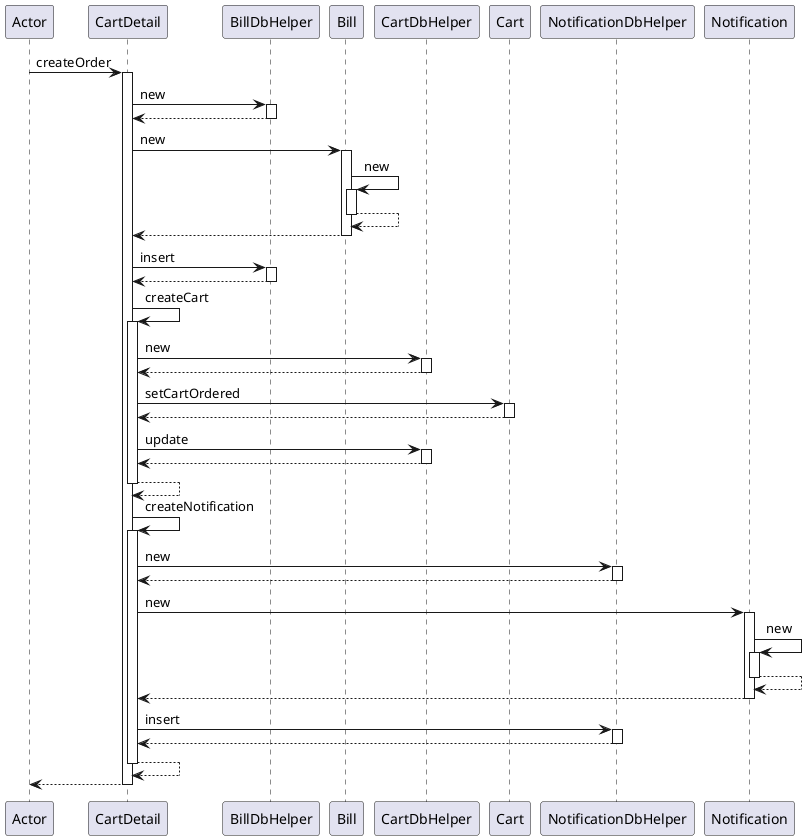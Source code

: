 @startuml
participant Actor
Actor -> CartDetail : createOrder
activate CartDetail
CartDetail -> BillDbHelper : new
activate BillDbHelper
BillDbHelper --> CartDetail
deactivate BillDbHelper
CartDetail -> Bill : new
activate Bill
Bill -> Bill : new
activate Bill
Bill --> Bill
deactivate Bill
Bill --> CartDetail
deactivate Bill
CartDetail -> BillDbHelper : insert
activate BillDbHelper
BillDbHelper --> CartDetail
deactivate BillDbHelper
CartDetail -> CartDetail : createCart
activate CartDetail
CartDetail -> CartDbHelper : new
activate CartDbHelper
CartDbHelper --> CartDetail
deactivate CartDbHelper
CartDetail -> Cart : setCartOrdered
activate Cart
Cart --> CartDetail
deactivate Cart
CartDetail -> CartDbHelper : update
activate CartDbHelper
CartDbHelper --> CartDetail
deactivate CartDbHelper
CartDetail --> CartDetail
deactivate CartDetail
CartDetail -> CartDetail : createNotification
activate CartDetail
CartDetail -> NotificationDbHelper : new
activate NotificationDbHelper
NotificationDbHelper --> CartDetail
deactivate NotificationDbHelper
CartDetail -> Notification : new
activate Notification
Notification -> Notification : new
activate Notification
Notification --> Notification
deactivate Notification
Notification --> CartDetail
deactivate Notification
CartDetail -> NotificationDbHelper : insert
activate NotificationDbHelper
NotificationDbHelper --> CartDetail
deactivate NotificationDbHelper
CartDetail --> CartDetail
deactivate CartDetail
return
@enduml